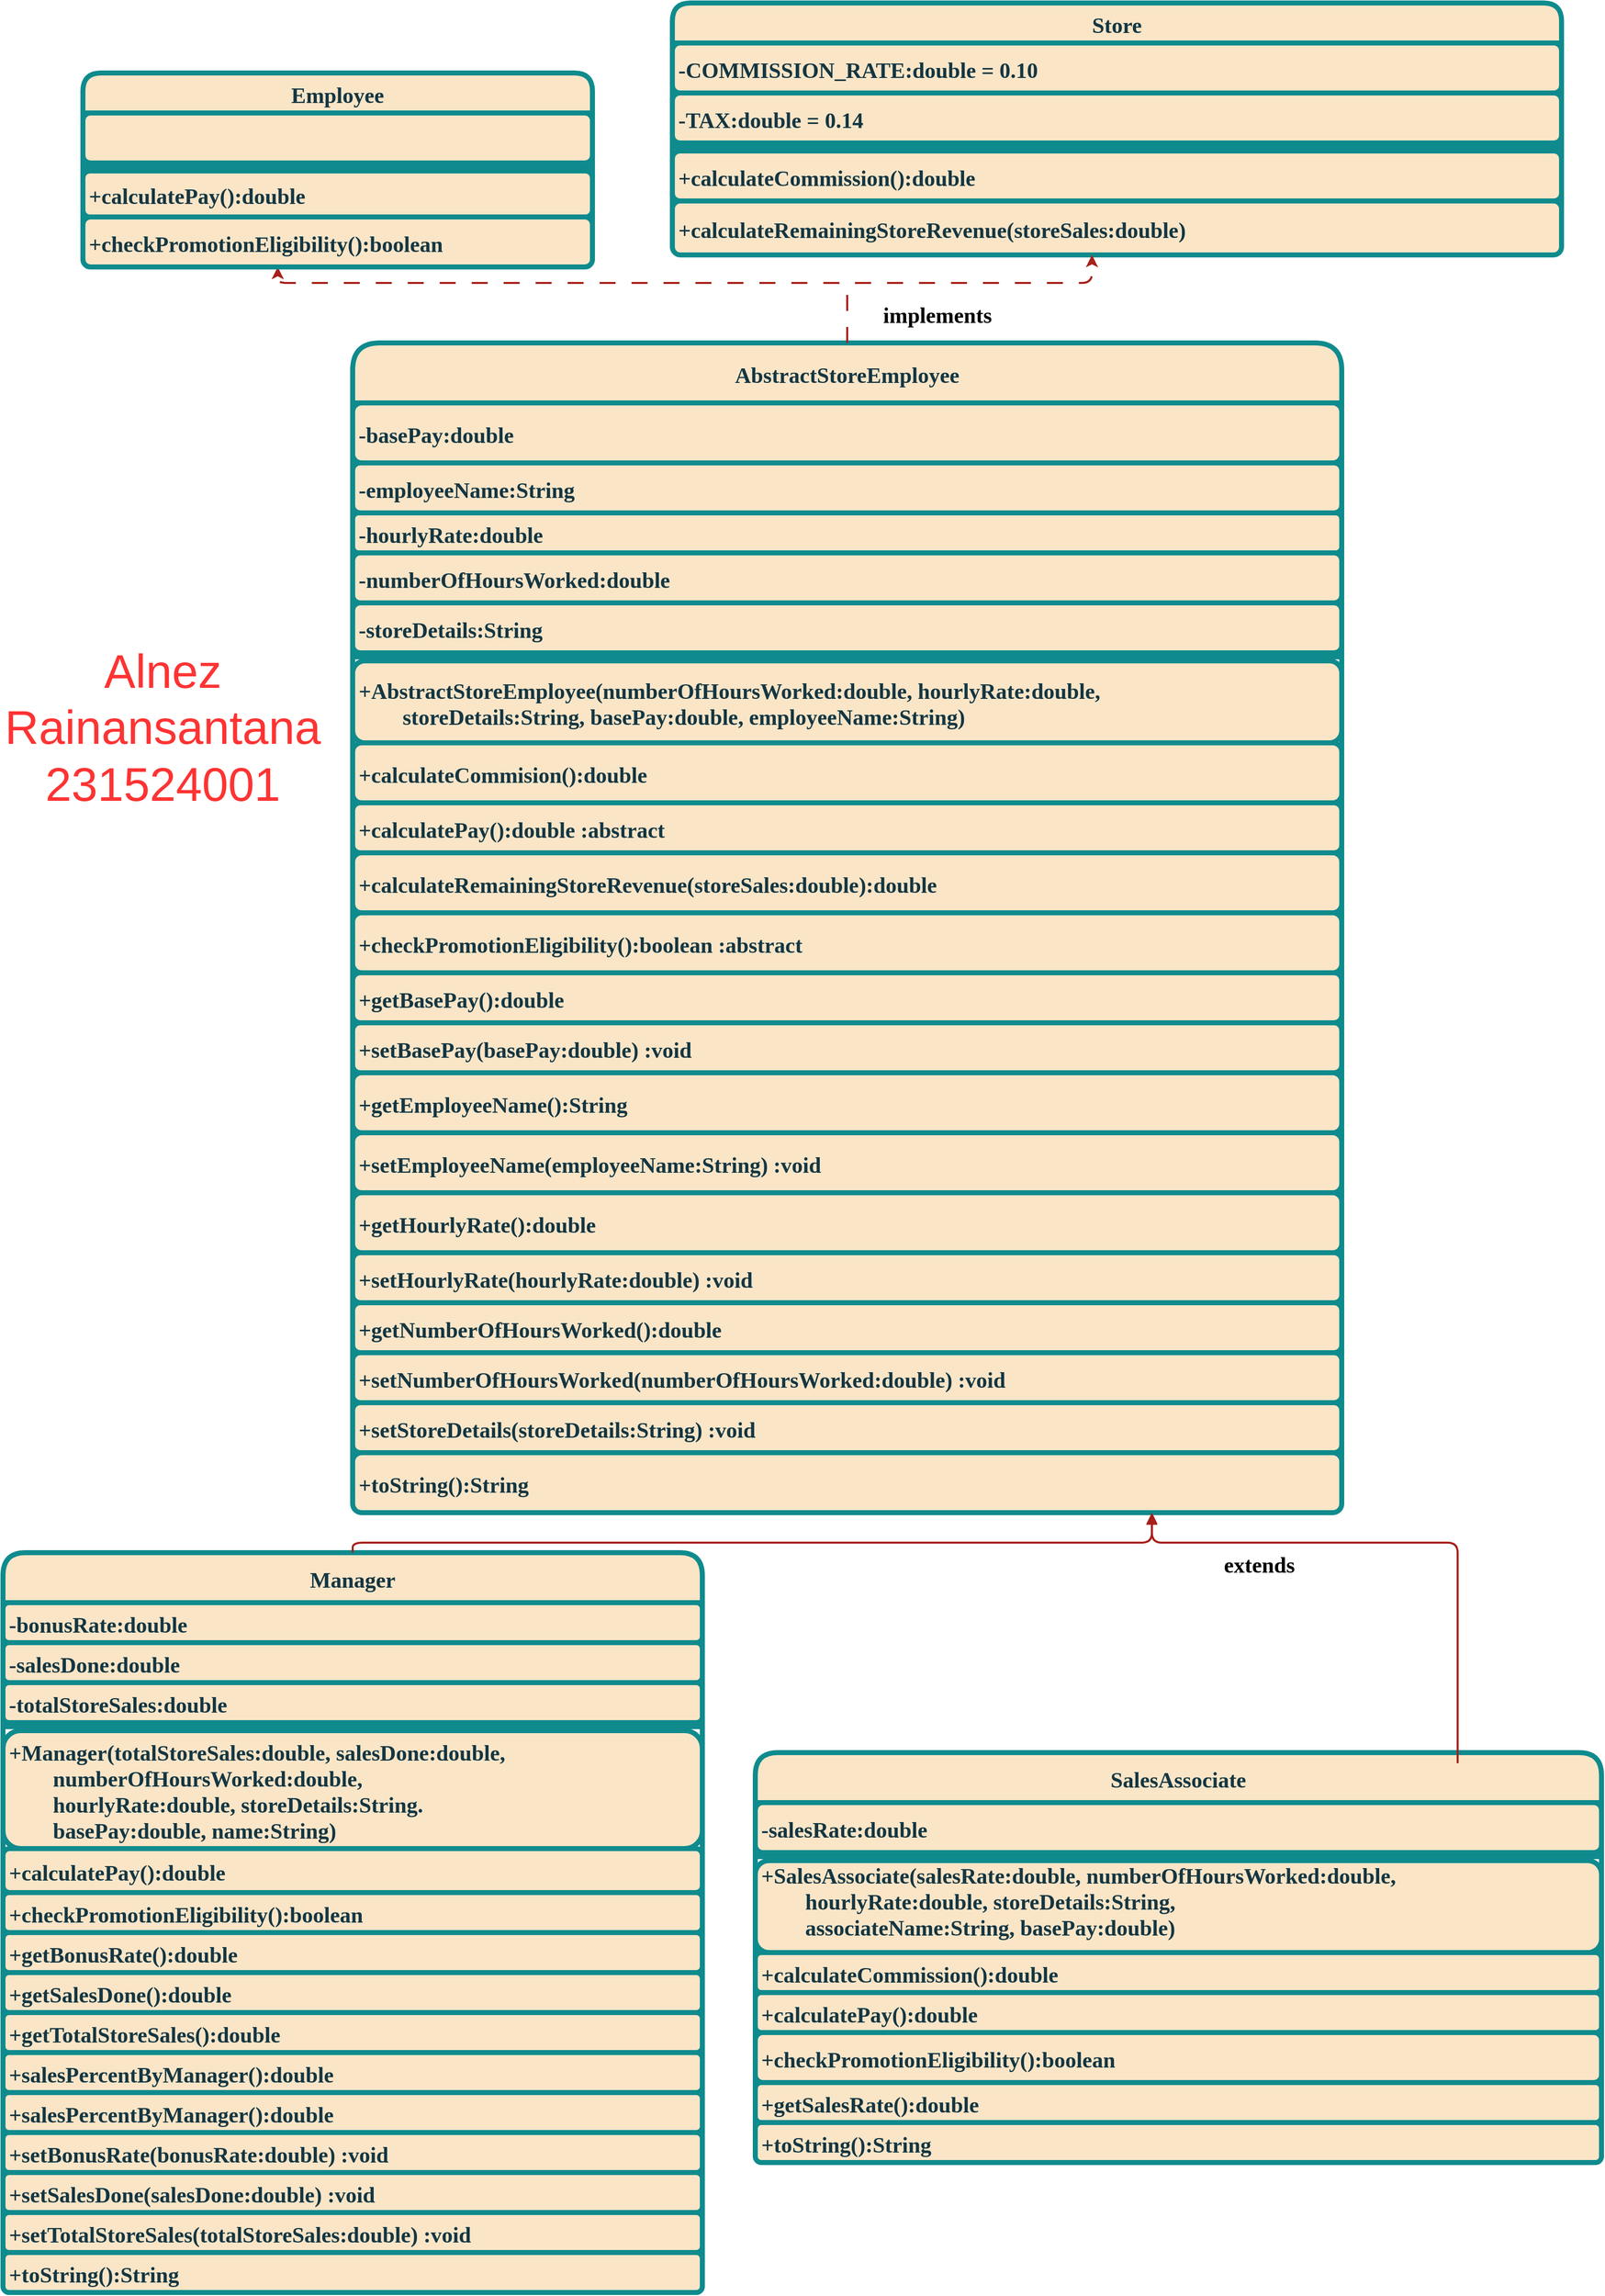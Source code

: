 <mxfile version="24.0.4" type="device">
  <diagram id="C5RBs43oDa-KdzZeNtuy" name="Page-1">
    <mxGraphModel dx="2515" dy="1398" grid="1" gridSize="10" guides="1" tooltips="1" connect="1" arrows="1" fold="1" page="1" pageScale="1" pageWidth="1654" pageHeight="2336" background="#FFFFFF" math="0" shadow="0">
      <root>
        <mxCell id="WIyWlLk6GJQsqaUBKTNV-0" />
        <mxCell id="WIyWlLk6GJQsqaUBKTNV-1" parent="WIyWlLk6GJQsqaUBKTNV-0" />
        <mxCell id="l1q5Tbw5oPjH9NdHUbrO-10" value="" style="edgeStyle=orthogonalEdgeStyle;rounded=1;orthogonalLoop=1;jettySize=auto;dashed=1;dashPattern=8 8;fontSize=22;align=left;spacingTop=0;verticalAlign=middle;horizontal=1;shadow=0;textShadow=0;swimlaneLine=1;strokeColor=#A8201A;labelBackgroundColor=none;fontColor=default;fillColor=#FAE5C7;strokeWidth=2;fontStyle=1;labelBorderColor=none;fontFamily=Lucida Console;exitX=0.5;exitY=0;exitDx=0;exitDy=0;" edge="1" parent="WIyWlLk6GJQsqaUBKTNV-1" source="zkfFHV4jXpPFQw0GAbJ--0" target="l1q5Tbw5oPjH9NdHUbrO-8">
          <mxGeometry relative="1" as="geometry">
            <Array as="points">
              <mxPoint x="885" y="300" />
              <mxPoint x="315" y="300" />
            </Array>
          </mxGeometry>
        </mxCell>
        <mxCell id="zkfFHV4jXpPFQw0GAbJ--0" value="AbstractStoreEmployee" style="swimlane;fontStyle=1;align=center;verticalAlign=middle;childLayout=stackLayout;horizontal=1;startSize=60;horizontalStack=0;resizeParent=1;resizeLast=0;collapsible=1;marginBottom=0;rounded=1;shadow=0;strokeWidth=5;fontSize=22;spacingTop=0;textShadow=0;swimlaneLine=1;labelBackgroundColor=none;labelBorderColor=none;fontFamily=Lucida Console;strokeColor=#0F8B8D;fillColor=#FAE5C7;fontColor=#143642;" parent="WIyWlLk6GJQsqaUBKTNV-1" vertex="1">
          <mxGeometry x="390" y="360" width="990" height="1170" as="geometry">
            <mxRectangle x="230" y="140" width="160" height="26" as="alternateBounds" />
          </mxGeometry>
        </mxCell>
        <mxCell id="zkfFHV4jXpPFQw0GAbJ--1" value="-basePay:double" style="text;align=left;verticalAlign=middle;spacingLeft=4;spacingRight=4;overflow=hidden;rotatable=0;points=[[0,0.5],[1,0.5]];portConstraint=eastwest;fontSize=22;spacingTop=0;horizontal=1;shadow=0;textShadow=0;swimlaneLine=1;strokeColor=#0F8B8D;labelBackgroundColor=none;fillColor=#FAE5C7;fontColor=#143642;strokeWidth=5;fontStyle=1;labelBorderColor=none;fontFamily=Lucida Console;rounded=1;" parent="zkfFHV4jXpPFQw0GAbJ--0" vertex="1">
          <mxGeometry y="60" width="990" height="60" as="geometry" />
        </mxCell>
        <mxCell id="zkfFHV4jXpPFQw0GAbJ--2" value="-employeeName:String" style="text;align=left;verticalAlign=middle;spacingLeft=4;spacingRight=4;overflow=hidden;rotatable=0;points=[[0,0.5],[1,0.5]];portConstraint=eastwest;rounded=1;shadow=0;fontSize=22;spacingTop=0;horizontal=1;textShadow=0;swimlaneLine=1;strokeColor=#0F8B8D;labelBackgroundColor=none;fillColor=#FAE5C7;fontColor=#143642;strokeWidth=5;fontStyle=1;labelBorderColor=none;fontFamily=Lucida Console;" parent="zkfFHV4jXpPFQw0GAbJ--0" vertex="1">
          <mxGeometry y="120" width="990" height="50" as="geometry" />
        </mxCell>
        <mxCell id="zkfFHV4jXpPFQw0GAbJ--3" value="-hourlyRate:double" style="text;align=left;verticalAlign=middle;spacingLeft=4;spacingRight=4;overflow=hidden;rotatable=0;points=[[0,0.5],[1,0.5]];portConstraint=eastwest;rounded=1;shadow=0;fontSize=22;spacingTop=0;horizontal=1;textShadow=0;swimlaneLine=1;strokeColor=#0F8B8D;labelBackgroundColor=none;fillColor=#FAE5C7;fontColor=#143642;strokeWidth=5;fontStyle=1;labelBorderColor=none;fontFamily=Lucida Console;" parent="zkfFHV4jXpPFQw0GAbJ--0" vertex="1">
          <mxGeometry y="170" width="990" height="40" as="geometry" />
        </mxCell>
        <mxCell id="l1q5Tbw5oPjH9NdHUbrO-23" value="-numberOfHoursWorked:double" style="text;align=left;verticalAlign=middle;spacingLeft=4;spacingRight=4;overflow=hidden;rotatable=0;points=[[0,0.5],[1,0.5]];portConstraint=eastwest;rounded=1;shadow=0;fontSize=22;spacingTop=0;horizontal=1;textShadow=0;swimlaneLine=1;strokeColor=#0F8B8D;labelBackgroundColor=none;fillColor=#FAE5C7;fontColor=#143642;strokeWidth=5;fontStyle=1;labelBorderColor=none;fontFamily=Lucida Console;" vertex="1" parent="zkfFHV4jXpPFQw0GAbJ--0">
          <mxGeometry y="210" width="990" height="50" as="geometry" />
        </mxCell>
        <mxCell id="l1q5Tbw5oPjH9NdHUbrO-24" value="-storeDetails:String" style="text;align=left;verticalAlign=middle;spacingLeft=4;spacingRight=4;overflow=hidden;rotatable=0;points=[[0,0.5],[1,0.5]];portConstraint=eastwest;rounded=1;shadow=0;fontSize=22;spacingTop=0;horizontal=1;textShadow=0;swimlaneLine=1;strokeColor=#0F8B8D;labelBackgroundColor=none;fillColor=#FAE5C7;fontColor=#143642;strokeWidth=5;fontStyle=1;labelBorderColor=none;fontFamily=Lucida Console;" vertex="1" parent="zkfFHV4jXpPFQw0GAbJ--0">
          <mxGeometry y="260" width="990" height="50" as="geometry" />
        </mxCell>
        <mxCell id="zkfFHV4jXpPFQw0GAbJ--4" value="" style="line;strokeWidth=5;align=left;verticalAlign=middle;spacingTop=0;spacingLeft=3;spacingRight=3;rotatable=0;labelPosition=right;points=[];portConstraint=eastwest;fontSize=22;horizontal=1;shadow=0;textShadow=0;swimlaneLine=1;strokeColor=#0F8B8D;labelBackgroundColor=none;fillColor=#FAE5C7;fontColor=#143642;fontStyle=1;labelBorderColor=none;fontFamily=Lucida Console;rounded=1;" parent="zkfFHV4jXpPFQw0GAbJ--0" vertex="1">
          <mxGeometry y="310" width="990" height="8" as="geometry" />
        </mxCell>
        <mxCell id="zkfFHV4jXpPFQw0GAbJ--5" value="+AbstractStoreEmployee(numberOfHoursWorked:double, hourlyRate:double,&#xa;        storeDetails:String, basePay:double, employeeName:String)" style="text;align=left;verticalAlign=middle;spacingLeft=4;spacingRight=4;overflow=hidden;rotatable=0;points=[[0,0.5],[1,0.5]];portConstraint=eastwest;fontSize=22;spacingTop=0;horizontal=1;shadow=0;textShadow=0;swimlaneLine=1;strokeColor=#0F8B8D;labelBackgroundColor=none;fillColor=#FAE5C7;fontColor=#143642;strokeWidth=5;fontStyle=1;labelBorderColor=none;fontFamily=Lucida Console;rounded=1;" parent="zkfFHV4jXpPFQw0GAbJ--0" vertex="1">
          <mxGeometry y="318" width="990" height="82" as="geometry" />
        </mxCell>
        <mxCell id="l1q5Tbw5oPjH9NdHUbrO-25" value="+calculateCommision():double" style="text;align=left;verticalAlign=middle;spacingLeft=4;spacingRight=4;overflow=hidden;rotatable=0;points=[[0,0.5],[1,0.5]];portConstraint=eastwest;fontSize=22;spacingTop=0;horizontal=1;shadow=0;textShadow=0;swimlaneLine=1;strokeColor=#0F8B8D;labelBackgroundColor=none;fillColor=#FAE5C7;fontColor=#143642;strokeWidth=5;fontStyle=1;labelBorderColor=none;fontFamily=Lucida Console;rounded=1;" vertex="1" parent="zkfFHV4jXpPFQw0GAbJ--0">
          <mxGeometry y="400" width="990" height="60" as="geometry" />
        </mxCell>
        <mxCell id="l1q5Tbw5oPjH9NdHUbrO-26" value="+calculatePay():double :abstract" style="text;align=left;verticalAlign=middle;spacingLeft=4;spacingRight=4;overflow=hidden;rotatable=0;points=[[0,0.5],[1,0.5]];portConstraint=eastwest;fontSize=22;spacingTop=0;horizontal=1;shadow=0;textShadow=0;swimlaneLine=1;strokeColor=#0F8B8D;labelBackgroundColor=none;fillColor=#FAE5C7;fontColor=#143642;strokeWidth=5;fontStyle=1;labelBorderColor=none;fontFamily=Lucida Console;rounded=1;" vertex="1" parent="zkfFHV4jXpPFQw0GAbJ--0">
          <mxGeometry y="460" width="990" height="50" as="geometry" />
        </mxCell>
        <mxCell id="l1q5Tbw5oPjH9NdHUbrO-28" value="+calculateRemainingStoreRevenue(storeSales:double):double" style="text;align=left;verticalAlign=middle;spacingLeft=4;spacingRight=4;overflow=hidden;rotatable=0;points=[[0,0.5],[1,0.5]];portConstraint=eastwest;fontSize=22;spacingTop=0;horizontal=1;shadow=0;textShadow=0;swimlaneLine=1;strokeColor=#0F8B8D;labelBackgroundColor=none;fillColor=#FAE5C7;fontColor=#143642;strokeWidth=5;fontStyle=1;labelBorderColor=none;fontFamily=Lucida Console;rounded=1;" vertex="1" parent="zkfFHV4jXpPFQw0GAbJ--0">
          <mxGeometry y="510" width="990" height="60" as="geometry" />
        </mxCell>
        <mxCell id="l1q5Tbw5oPjH9NdHUbrO-31" value="+checkPromotionEligibility():boolean :abstract" style="text;align=left;verticalAlign=middle;spacingLeft=4;spacingRight=4;overflow=hidden;rotatable=0;points=[[0,0.5],[1,0.5]];portConstraint=eastwest;fontSize=22;spacingTop=0;horizontal=1;shadow=0;textShadow=0;swimlaneLine=1;strokeColor=#0F8B8D;labelBackgroundColor=none;fillColor=#FAE5C7;fontColor=#143642;strokeWidth=5;fontStyle=1;labelBorderColor=none;fontFamily=Lucida Console;rounded=1;" vertex="1" parent="zkfFHV4jXpPFQw0GAbJ--0">
          <mxGeometry y="570" width="990" height="60" as="geometry" />
        </mxCell>
        <mxCell id="l1q5Tbw5oPjH9NdHUbrO-32" value="+getBasePay():double" style="text;align=left;verticalAlign=middle;spacingLeft=4;spacingRight=4;overflow=hidden;rotatable=0;points=[[0,0.5],[1,0.5]];portConstraint=eastwest;fontSize=22;spacingTop=0;horizontal=1;shadow=0;textShadow=0;swimlaneLine=1;strokeColor=#0F8B8D;labelBackgroundColor=none;fillColor=#FAE5C7;fontColor=#143642;strokeWidth=5;fontStyle=1;labelBorderColor=none;fontFamily=Lucida Console;rounded=1;" vertex="1" parent="zkfFHV4jXpPFQw0GAbJ--0">
          <mxGeometry y="630" width="990" height="50" as="geometry" />
        </mxCell>
        <mxCell id="l1q5Tbw5oPjH9NdHUbrO-33" value="+setBasePay(basePay:double) :void" style="text;align=left;verticalAlign=middle;spacingLeft=4;spacingRight=4;overflow=hidden;rotatable=0;points=[[0,0.5],[1,0.5]];portConstraint=eastwest;fontSize=22;spacingTop=0;horizontal=1;shadow=0;textShadow=0;swimlaneLine=1;strokeColor=#0F8B8D;labelBackgroundColor=none;fillColor=#FAE5C7;fontColor=#143642;strokeWidth=5;fontStyle=1;labelBorderColor=none;fontFamily=Lucida Console;rounded=1;" vertex="1" parent="zkfFHV4jXpPFQw0GAbJ--0">
          <mxGeometry y="680" width="990" height="50" as="geometry" />
        </mxCell>
        <mxCell id="l1q5Tbw5oPjH9NdHUbrO-35" value="+getEmployeeName():String" style="text;align=left;verticalAlign=middle;spacingLeft=4;spacingRight=4;overflow=hidden;rotatable=0;points=[[0,0.5],[1,0.5]];portConstraint=eastwest;fontSize=22;spacingTop=0;horizontal=1;shadow=0;textShadow=0;swimlaneLine=1;strokeColor=#0F8B8D;labelBackgroundColor=none;fillColor=#FAE5C7;fontColor=#143642;strokeWidth=5;fontStyle=1;labelBorderColor=none;fontFamily=Lucida Console;rounded=1;" vertex="1" parent="zkfFHV4jXpPFQw0GAbJ--0">
          <mxGeometry y="730" width="990" height="60" as="geometry" />
        </mxCell>
        <mxCell id="l1q5Tbw5oPjH9NdHUbrO-34" value="+setEmployeeName(employeeName:String) :void" style="text;align=left;verticalAlign=middle;spacingLeft=4;spacingRight=4;overflow=hidden;rotatable=0;points=[[0,0.5],[1,0.5]];portConstraint=eastwest;fontSize=22;spacingTop=0;horizontal=1;shadow=0;textShadow=0;swimlaneLine=1;strokeColor=#0F8B8D;labelBackgroundColor=none;fillColor=#FAE5C7;fontColor=#143642;strokeWidth=5;fontStyle=1;labelBorderColor=none;fontFamily=Lucida Console;rounded=1;" vertex="1" parent="zkfFHV4jXpPFQw0GAbJ--0">
          <mxGeometry y="790" width="990" height="60" as="geometry" />
        </mxCell>
        <mxCell id="l1q5Tbw5oPjH9NdHUbrO-36" value="+getHourlyRate():double" style="text;align=left;verticalAlign=middle;spacingLeft=4;spacingRight=4;overflow=hidden;rotatable=0;points=[[0,0.5],[1,0.5]];portConstraint=eastwest;fontSize=22;spacingTop=0;horizontal=1;shadow=0;textShadow=0;swimlaneLine=1;strokeColor=#0F8B8D;labelBackgroundColor=none;fillColor=#FAE5C7;fontColor=#143642;strokeWidth=5;fontStyle=1;labelBorderColor=none;fontFamily=Lucida Console;rounded=1;" vertex="1" parent="zkfFHV4jXpPFQw0GAbJ--0">
          <mxGeometry y="850" width="990" height="60" as="geometry" />
        </mxCell>
        <mxCell id="l1q5Tbw5oPjH9NdHUbrO-37" value="+setHourlyRate(hourlyRate:double) :void" style="text;align=left;verticalAlign=middle;spacingLeft=4;spacingRight=4;overflow=hidden;rotatable=0;points=[[0,0.5],[1,0.5]];portConstraint=eastwest;fontSize=22;spacingTop=0;horizontal=1;shadow=0;textShadow=0;swimlaneLine=1;strokeColor=#0F8B8D;labelBackgroundColor=none;fillColor=#FAE5C7;fontColor=#143642;strokeWidth=5;fontStyle=1;labelBorderColor=none;fontFamily=Lucida Console;rounded=1;" vertex="1" parent="zkfFHV4jXpPFQw0GAbJ--0">
          <mxGeometry y="910" width="990" height="50" as="geometry" />
        </mxCell>
        <mxCell id="l1q5Tbw5oPjH9NdHUbrO-38" value="+getNumberOfHoursWorked():double" style="text;align=left;verticalAlign=middle;spacingLeft=4;spacingRight=4;overflow=hidden;rotatable=0;points=[[0,0.5],[1,0.5]];portConstraint=eastwest;fontSize=22;spacingTop=0;horizontal=1;shadow=0;textShadow=0;swimlaneLine=1;strokeColor=#0F8B8D;labelBackgroundColor=none;fillColor=#FAE5C7;fontColor=#143642;strokeWidth=5;fontStyle=1;labelBorderColor=none;fontFamily=Lucida Console;rounded=1;" vertex="1" parent="zkfFHV4jXpPFQw0GAbJ--0">
          <mxGeometry y="960" width="990" height="50" as="geometry" />
        </mxCell>
        <mxCell id="l1q5Tbw5oPjH9NdHUbrO-39" value="+setNumberOfHoursWorked(numberOfHoursWorked:double) :void" style="text;align=left;verticalAlign=middle;spacingLeft=4;spacingRight=4;overflow=hidden;rotatable=0;points=[[0,0.5],[1,0.5]];portConstraint=eastwest;fontSize=22;spacingTop=0;horizontal=1;shadow=0;textShadow=0;swimlaneLine=1;strokeColor=#0F8B8D;labelBackgroundColor=none;fillColor=#FAE5C7;fontColor=#143642;strokeWidth=5;fontStyle=1;labelBorderColor=none;fontFamily=Lucida Console;rounded=1;" vertex="1" parent="zkfFHV4jXpPFQw0GAbJ--0">
          <mxGeometry y="1010" width="990" height="50" as="geometry" />
        </mxCell>
        <mxCell id="l1q5Tbw5oPjH9NdHUbrO-40" value="+setStoreDetails(storeDetails:String) :void" style="text;align=left;verticalAlign=middle;spacingLeft=4;spacingRight=4;overflow=hidden;rotatable=0;points=[[0,0.5],[1,0.5]];portConstraint=eastwest;fontSize=22;spacingTop=0;horizontal=1;shadow=0;textShadow=0;swimlaneLine=1;strokeColor=#0F8B8D;labelBackgroundColor=none;fillColor=#FAE5C7;fontColor=#143642;strokeWidth=5;fontStyle=1;labelBorderColor=none;fontFamily=Lucida Console;rounded=1;" vertex="1" parent="zkfFHV4jXpPFQw0GAbJ--0">
          <mxGeometry y="1060" width="990" height="50" as="geometry" />
        </mxCell>
        <mxCell id="l1q5Tbw5oPjH9NdHUbrO-41" value="+toString():String" style="text;align=left;verticalAlign=middle;spacingLeft=4;spacingRight=4;overflow=hidden;rotatable=0;points=[[0,0.5],[1,0.5]];portConstraint=eastwest;fontSize=22;spacingTop=0;horizontal=1;shadow=0;textShadow=0;swimlaneLine=1;strokeColor=#0F8B8D;labelBackgroundColor=none;fillColor=#FAE5C7;fontColor=#143642;strokeWidth=5;fontStyle=1;labelBorderColor=none;fontFamily=Lucida Console;rounded=1;" vertex="1" parent="zkfFHV4jXpPFQw0GAbJ--0">
          <mxGeometry y="1110" width="990" height="60" as="geometry" />
        </mxCell>
        <mxCell id="zkfFHV4jXpPFQw0GAbJ--6" value="Manager" style="swimlane;fontStyle=1;align=center;verticalAlign=middle;childLayout=stackLayout;horizontal=1;startSize=50;horizontalStack=0;resizeParent=1;resizeLast=0;collapsible=1;marginBottom=0;rounded=1;shadow=0;strokeWidth=5;fontSize=22;spacingTop=0;textShadow=0;swimlaneLine=1;labelBackgroundColor=none;labelBorderColor=none;fontFamily=Lucida Console;strokeColor=#0F8B8D;fillColor=#FAE5C7;fontColor=#143642;" parent="WIyWlLk6GJQsqaUBKTNV-1" vertex="1">
          <mxGeometry x="40" y="1570" width="700" height="740" as="geometry">
            <mxRectangle x="130" y="380" width="160" height="26" as="alternateBounds" />
          </mxGeometry>
        </mxCell>
        <mxCell id="zkfFHV4jXpPFQw0GAbJ--7" value="-bonusRate:double" style="text;align=left;verticalAlign=middle;spacingLeft=4;spacingRight=4;overflow=hidden;rotatable=0;points=[[0,0.5],[1,0.5]];portConstraint=eastwest;fontSize=22;spacingTop=0;horizontal=1;shadow=0;textShadow=0;swimlaneLine=1;strokeColor=#0F8B8D;labelBackgroundColor=none;fillColor=#FAE5C7;fontColor=#143642;strokeWidth=5;fontStyle=1;labelBorderColor=none;fontFamily=Lucida Console;rounded=1;" parent="zkfFHV4jXpPFQw0GAbJ--6" vertex="1">
          <mxGeometry y="50" width="700" height="40" as="geometry" />
        </mxCell>
        <mxCell id="zkfFHV4jXpPFQw0GAbJ--8" value="-salesDone:double" style="text;align=left;verticalAlign=middle;spacingLeft=4;spacingRight=4;overflow=hidden;rotatable=0;points=[[0,0.5],[1,0.5]];portConstraint=eastwest;rounded=1;shadow=0;fontSize=22;spacingTop=0;horizontal=1;textShadow=0;swimlaneLine=1;strokeColor=#0F8B8D;labelBackgroundColor=none;fillColor=#FAE5C7;fontColor=#143642;strokeWidth=5;fontStyle=1;labelBorderColor=none;fontFamily=Lucida Console;" parent="zkfFHV4jXpPFQw0GAbJ--6" vertex="1">
          <mxGeometry y="90" width="700" height="40" as="geometry" />
        </mxCell>
        <mxCell id="l1q5Tbw5oPjH9NdHUbrO-45" value="-totalStoreSales:double" style="text;align=left;verticalAlign=middle;spacingLeft=4;spacingRight=4;overflow=hidden;rotatable=0;points=[[0,0.5],[1,0.5]];portConstraint=eastwest;rounded=1;shadow=0;fontSize=22;spacingTop=0;horizontal=1;textShadow=0;swimlaneLine=1;strokeColor=#0F8B8D;labelBackgroundColor=none;fillColor=#FAE5C7;fontColor=#143642;strokeWidth=5;fontStyle=1;labelBorderColor=none;fontFamily=Lucida Console;" vertex="1" parent="zkfFHV4jXpPFQw0GAbJ--6">
          <mxGeometry y="130" width="700" height="40" as="geometry" />
        </mxCell>
        <mxCell id="zkfFHV4jXpPFQw0GAbJ--9" value="" style="line;strokeWidth=5;align=left;verticalAlign=middle;spacingTop=0;spacingLeft=3;spacingRight=3;rotatable=0;labelPosition=right;points=[];portConstraint=eastwest;fontSize=22;horizontal=1;shadow=0;textShadow=0;swimlaneLine=1;strokeColor=#0F8B8D;labelBackgroundColor=none;fillColor=#FAE5C7;fontColor=#143642;fontStyle=1;labelBorderColor=none;fontFamily=Lucida Console;rounded=1;" parent="zkfFHV4jXpPFQw0GAbJ--6" vertex="1">
          <mxGeometry y="170" width="700" height="8" as="geometry" />
        </mxCell>
        <mxCell id="zkfFHV4jXpPFQw0GAbJ--10" value="+Manager(totalStoreSales:double, salesDone:double,&#xa;        numberOfHoursWorked:double, &#xa;        hourlyRate:double, storeDetails:String. &#xa;        basePay:double, name:String)" style="text;align=left;verticalAlign=middle;spacingLeft=4;spacingRight=4;overflow=hidden;rotatable=0;points=[[0,0.5],[1,0.5]];portConstraint=eastwest;fontStyle=1;fontSize=22;spacingTop=0;horizontal=1;shadow=0;textShadow=0;swimlaneLine=1;strokeColor=#0F8B8D;labelBackgroundColor=none;fillColor=#FAE5C7;fontColor=#143642;strokeWidth=5;labelBorderColor=none;fontFamily=Lucida Console;rounded=1;" parent="zkfFHV4jXpPFQw0GAbJ--6" vertex="1">
          <mxGeometry y="178" width="700" height="118" as="geometry" />
        </mxCell>
        <mxCell id="zkfFHV4jXpPFQw0GAbJ--11" value="+calculatePay():double" style="text;align=left;verticalAlign=middle;spacingLeft=4;spacingRight=4;overflow=hidden;rotatable=0;points=[[0,0.5],[1,0.5]];portConstraint=eastwest;fontSize=22;spacingTop=0;horizontal=1;shadow=0;textShadow=0;swimlaneLine=1;strokeColor=#0F8B8D;labelBackgroundColor=none;fillColor=#FAE5C7;fontColor=#143642;strokeWidth=5;fontStyle=1;labelBorderColor=none;fontFamily=Lucida Console;rounded=1;" parent="zkfFHV4jXpPFQw0GAbJ--6" vertex="1">
          <mxGeometry y="296" width="700" height="44" as="geometry" />
        </mxCell>
        <mxCell id="l1q5Tbw5oPjH9NdHUbrO-47" value="+checkPromotionEligibility():boolean" style="text;align=left;verticalAlign=middle;spacingLeft=4;spacingRight=4;overflow=hidden;rotatable=0;points=[[0,0.5],[1,0.5]];portConstraint=eastwest;fontSize=22;spacingTop=0;horizontal=1;shadow=0;textShadow=0;swimlaneLine=1;strokeColor=#0F8B8D;labelBackgroundColor=none;fillColor=#FAE5C7;fontColor=#143642;strokeWidth=5;fontStyle=1;labelBorderColor=none;fontFamily=Lucida Console;rounded=1;" vertex="1" parent="zkfFHV4jXpPFQw0GAbJ--6">
          <mxGeometry y="340" width="700" height="40" as="geometry" />
        </mxCell>
        <mxCell id="l1q5Tbw5oPjH9NdHUbrO-48" value="+getBonusRate():double" style="text;align=left;verticalAlign=middle;spacingLeft=4;spacingRight=4;overflow=hidden;rotatable=0;points=[[0,0.5],[1,0.5]];portConstraint=eastwest;fontSize=22;spacingTop=0;horizontal=1;shadow=0;textShadow=0;swimlaneLine=1;strokeColor=#0F8B8D;labelBackgroundColor=none;fillColor=#FAE5C7;fontColor=#143642;strokeWidth=5;fontStyle=1;labelBorderColor=none;fontFamily=Lucida Console;rounded=1;" vertex="1" parent="zkfFHV4jXpPFQw0GAbJ--6">
          <mxGeometry y="380" width="700" height="40" as="geometry" />
        </mxCell>
        <mxCell id="l1q5Tbw5oPjH9NdHUbrO-49" value="+getSalesDone():double" style="text;align=left;verticalAlign=middle;spacingLeft=4;spacingRight=4;overflow=hidden;rotatable=0;points=[[0,0.5],[1,0.5]];portConstraint=eastwest;fontSize=22;spacingTop=0;horizontal=1;shadow=0;textShadow=0;swimlaneLine=1;strokeColor=#0F8B8D;labelBackgroundColor=none;fillColor=#FAE5C7;fontColor=#143642;strokeWidth=5;fontStyle=1;labelBorderColor=none;fontFamily=Lucida Console;rounded=1;" vertex="1" parent="zkfFHV4jXpPFQw0GAbJ--6">
          <mxGeometry y="420" width="700" height="40" as="geometry" />
        </mxCell>
        <mxCell id="l1q5Tbw5oPjH9NdHUbrO-50" value="+getTotalStoreSales():double" style="text;align=left;verticalAlign=middle;spacingLeft=4;spacingRight=4;overflow=hidden;rotatable=0;points=[[0,0.5],[1,0.5]];portConstraint=eastwest;fontSize=22;spacingTop=0;horizontal=1;shadow=0;textShadow=0;swimlaneLine=1;strokeColor=#0F8B8D;labelBackgroundColor=none;fillColor=#FAE5C7;fontColor=#143642;strokeWidth=5;fontStyle=1;labelBorderColor=none;fontFamily=Lucida Console;rounded=1;" vertex="1" parent="zkfFHV4jXpPFQw0GAbJ--6">
          <mxGeometry y="460" width="700" height="40" as="geometry" />
        </mxCell>
        <mxCell id="l1q5Tbw5oPjH9NdHUbrO-51" value="+salesPercentByManager():double" style="text;align=left;verticalAlign=middle;spacingLeft=4;spacingRight=4;overflow=hidden;rotatable=0;points=[[0,0.5],[1,0.5]];portConstraint=eastwest;fontSize=22;spacingTop=0;horizontal=1;shadow=0;textShadow=0;swimlaneLine=1;strokeColor=#0F8B8D;labelBackgroundColor=none;fillColor=#FAE5C7;fontColor=#143642;strokeWidth=5;fontStyle=1;labelBorderColor=none;fontFamily=Lucida Console;rounded=1;" vertex="1" parent="zkfFHV4jXpPFQw0GAbJ--6">
          <mxGeometry y="500" width="700" height="40" as="geometry" />
        </mxCell>
        <mxCell id="l1q5Tbw5oPjH9NdHUbrO-54" value="+salesPercentByManager():double" style="text;align=left;verticalAlign=middle;spacingLeft=4;spacingRight=4;overflow=hidden;rotatable=0;points=[[0,0.5],[1,0.5]];portConstraint=eastwest;fontSize=22;spacingTop=0;horizontal=1;shadow=0;textShadow=0;swimlaneLine=1;strokeColor=#0F8B8D;labelBackgroundColor=none;fillColor=#FAE5C7;fontColor=#143642;strokeWidth=5;fontStyle=1;labelBorderColor=none;fontFamily=Lucida Console;rounded=1;" vertex="1" parent="zkfFHV4jXpPFQw0GAbJ--6">
          <mxGeometry y="540" width="700" height="40" as="geometry" />
        </mxCell>
        <mxCell id="l1q5Tbw5oPjH9NdHUbrO-52" value="+setBonusRate(bonusRate:double) :void" style="text;align=left;verticalAlign=middle;spacingLeft=4;spacingRight=4;overflow=hidden;rotatable=0;points=[[0,0.5],[1,0.5]];portConstraint=eastwest;fontSize=22;spacingTop=0;horizontal=1;shadow=0;textShadow=0;swimlaneLine=1;strokeColor=#0F8B8D;labelBackgroundColor=none;fillColor=#FAE5C7;fontColor=#143642;strokeWidth=5;fontStyle=1;labelBorderColor=none;fontFamily=Lucida Console;rounded=1;" vertex="1" parent="zkfFHV4jXpPFQw0GAbJ--6">
          <mxGeometry y="580" width="700" height="40" as="geometry" />
        </mxCell>
        <mxCell id="l1q5Tbw5oPjH9NdHUbrO-53" value="+setSalesDone(salesDone:double) :void" style="text;align=left;verticalAlign=middle;spacingLeft=4;spacingRight=4;overflow=hidden;rotatable=0;points=[[0,0.5],[1,0.5]];portConstraint=eastwest;fontSize=22;spacingTop=0;horizontal=1;shadow=0;textShadow=0;swimlaneLine=1;strokeColor=#0F8B8D;labelBackgroundColor=none;fillColor=#FAE5C7;fontColor=#143642;strokeWidth=5;fontStyle=1;labelBorderColor=none;fontFamily=Lucida Console;rounded=1;" vertex="1" parent="zkfFHV4jXpPFQw0GAbJ--6">
          <mxGeometry y="620" width="700" height="40" as="geometry" />
        </mxCell>
        <mxCell id="l1q5Tbw5oPjH9NdHUbrO-55" value="+setTotalStoreSales(totalStoreSales:double) :void" style="text;align=left;verticalAlign=middle;spacingLeft=4;spacingRight=4;overflow=hidden;rotatable=0;points=[[0,0.5],[1,0.5]];portConstraint=eastwest;fontSize=22;spacingTop=0;horizontal=1;shadow=0;textShadow=0;swimlaneLine=1;strokeColor=#0F8B8D;labelBackgroundColor=none;fillColor=#FAE5C7;fontColor=#143642;strokeWidth=5;fontStyle=1;labelBorderColor=none;fontFamily=Lucida Console;rounded=1;" vertex="1" parent="zkfFHV4jXpPFQw0GAbJ--6">
          <mxGeometry y="660" width="700" height="40" as="geometry" />
        </mxCell>
        <mxCell id="l1q5Tbw5oPjH9NdHUbrO-56" value="+toString():String" style="text;align=left;verticalAlign=middle;spacingLeft=4;spacingRight=4;overflow=hidden;rotatable=0;points=[[0,0.5],[1,0.5]];portConstraint=eastwest;fontSize=22;spacingTop=0;horizontal=1;shadow=0;textShadow=0;swimlaneLine=1;strokeColor=#0F8B8D;labelBackgroundColor=none;fillColor=#FAE5C7;fontColor=#143642;strokeWidth=5;fontStyle=1;labelBorderColor=none;fontFamily=Lucida Console;rounded=1;" vertex="1" parent="zkfFHV4jXpPFQw0GAbJ--6">
          <mxGeometry y="700" width="700" height="40" as="geometry" />
        </mxCell>
        <mxCell id="zkfFHV4jXpPFQw0GAbJ--12" value="" style="endArrow=block;endSize=6;endFill=0;shadow=0;strokeWidth=2;rounded=1;edgeStyle=elbowEdgeStyle;elbow=vertical;fontSize=22;align=left;spacingTop=0;verticalAlign=middle;horizontal=1;textShadow=0;swimlaneLine=1;strokeColor=#A8201A;labelBackgroundColor=none;fontColor=default;fillColor=#FAE5C7;fontStyle=1;labelBorderColor=none;fontFamily=Lucida Console;entryX=0.808;entryY=1.014;entryDx=0;entryDy=0;entryPerimeter=0;" parent="WIyWlLk6GJQsqaUBKTNV-1" source="zkfFHV4jXpPFQw0GAbJ--6" target="l1q5Tbw5oPjH9NdHUbrO-41" edge="1">
          <mxGeometry width="160" relative="1" as="geometry">
            <mxPoint x="410" y="1223" as="sourcePoint" />
            <mxPoint x="160" y="1370" as="targetPoint" />
            <Array as="points">
              <mxPoint x="790" y="1560" />
            </Array>
          </mxGeometry>
        </mxCell>
        <mxCell id="zkfFHV4jXpPFQw0GAbJ--13" value="SalesAssociate" style="swimlane;fontStyle=1;align=center;verticalAlign=middle;childLayout=stackLayout;horizontal=1;startSize=50;horizontalStack=0;resizeParent=1;resizeLast=0;collapsible=1;marginBottom=0;rounded=1;shadow=0;strokeWidth=5;fontSize=22;spacingTop=0;textShadow=0;swimlaneLine=1;labelBackgroundColor=none;labelBorderColor=none;fontFamily=Lucida Console;strokeColor=#0F8B8D;fillColor=#FAE5C7;fontColor=#143642;" parent="WIyWlLk6GJQsqaUBKTNV-1" vertex="1">
          <mxGeometry x="793" y="1770" width="847" height="410" as="geometry">
            <mxRectangle x="340" y="380" width="170" height="26" as="alternateBounds" />
          </mxGeometry>
        </mxCell>
        <mxCell id="zkfFHV4jXpPFQw0GAbJ--14" value="-salesRate:double" style="text;align=left;verticalAlign=middle;spacingLeft=4;spacingRight=4;overflow=hidden;rotatable=0;points=[[0,0.5],[1,0.5]];portConstraint=eastwest;fontSize=22;spacingTop=0;horizontal=1;shadow=0;textShadow=0;swimlaneLine=1;strokeColor=#0F8B8D;labelBackgroundColor=none;fillColor=#FAE5C7;fontColor=#143642;strokeWidth=5;fontStyle=1;labelBorderColor=none;fontFamily=Lucida Console;rounded=1;" parent="zkfFHV4jXpPFQw0GAbJ--13" vertex="1">
          <mxGeometry y="50" width="847" height="50" as="geometry" />
        </mxCell>
        <mxCell id="zkfFHV4jXpPFQw0GAbJ--15" value="" style="line;strokeWidth=5;align=left;verticalAlign=middle;spacingTop=0;spacingLeft=3;spacingRight=3;rotatable=0;labelPosition=right;points=[];portConstraint=eastwest;fontSize=22;horizontal=1;shadow=0;textShadow=0;swimlaneLine=1;strokeColor=#0F8B8D;labelBackgroundColor=none;fillColor=#FAE5C7;fontColor=#143642;fontStyle=1;labelBorderColor=none;fontFamily=Lucida Console;rounded=1;" parent="zkfFHV4jXpPFQw0GAbJ--13" vertex="1">
          <mxGeometry y="100" width="847" height="8" as="geometry" />
        </mxCell>
        <mxCell id="l1q5Tbw5oPjH9NdHUbrO-57" value="+SalesAssociate(salesRate:double, numberOfHoursWorked:double,&#xa;        hourlyRate:double, storeDetails:String, &#xa;        associateName:String, basePay:double)&#xa;" style="text;align=left;verticalAlign=middle;spacingLeft=4;spacingRight=4;overflow=hidden;rotatable=0;points=[[0,0.5],[1,0.5]];portConstraint=eastwest;fontSize=22;spacingTop=0;horizontal=1;shadow=0;textShadow=0;swimlaneLine=1;strokeColor=#0F8B8D;labelBackgroundColor=none;fillColor=#FAE5C7;fontColor=#143642;strokeWidth=5;fontStyle=1;labelBorderColor=none;fontFamily=Lucida Console;rounded=1;" vertex="1" parent="zkfFHV4jXpPFQw0GAbJ--13">
          <mxGeometry y="108" width="847" height="92" as="geometry" />
        </mxCell>
        <mxCell id="l1q5Tbw5oPjH9NdHUbrO-58" value="+calculateCommission():double" style="text;align=left;verticalAlign=middle;spacingLeft=4;spacingRight=4;overflow=hidden;rotatable=0;points=[[0,0.5],[1,0.5]];portConstraint=eastwest;fontSize=22;spacingTop=0;horizontal=1;shadow=0;textShadow=0;swimlaneLine=1;strokeColor=#0F8B8D;labelBackgroundColor=none;fillColor=#FAE5C7;fontColor=#143642;strokeWidth=5;fontStyle=1;labelBorderColor=none;fontFamily=Lucida Console;rounded=1;" vertex="1" parent="zkfFHV4jXpPFQw0GAbJ--13">
          <mxGeometry y="200" width="847" height="40" as="geometry" />
        </mxCell>
        <mxCell id="l1q5Tbw5oPjH9NdHUbrO-59" value="+calculatePay():double" style="text;align=left;verticalAlign=middle;spacingLeft=4;spacingRight=4;overflow=hidden;rotatable=0;points=[[0,0.5],[1,0.5]];portConstraint=eastwest;fontSize=22;spacingTop=0;horizontal=1;shadow=0;textShadow=0;swimlaneLine=1;strokeColor=#0F8B8D;labelBackgroundColor=none;fillColor=#FAE5C7;fontColor=#143642;strokeWidth=5;fontStyle=1;labelBorderColor=none;fontFamily=Lucida Console;rounded=1;" vertex="1" parent="zkfFHV4jXpPFQw0GAbJ--13">
          <mxGeometry y="240" width="847" height="40" as="geometry" />
        </mxCell>
        <mxCell id="l1q5Tbw5oPjH9NdHUbrO-60" value="+checkPromotionEligibility():boolean" style="text;align=left;verticalAlign=middle;spacingLeft=4;spacingRight=4;overflow=hidden;rotatable=0;points=[[0,0.5],[1,0.5]];portConstraint=eastwest;fontSize=22;spacingTop=0;horizontal=1;shadow=0;textShadow=0;swimlaneLine=1;strokeColor=#0F8B8D;labelBackgroundColor=none;fillColor=#FAE5C7;fontColor=#143642;strokeWidth=5;fontStyle=1;labelBorderColor=none;fontFamily=Lucida Console;rounded=1;" vertex="1" parent="zkfFHV4jXpPFQw0GAbJ--13">
          <mxGeometry y="280" width="847" height="50" as="geometry" />
        </mxCell>
        <mxCell id="l1q5Tbw5oPjH9NdHUbrO-61" value="+getSalesRate():double" style="text;align=left;verticalAlign=middle;spacingLeft=4;spacingRight=4;overflow=hidden;rotatable=0;points=[[0,0.5],[1,0.5]];portConstraint=eastwest;fontSize=22;spacingTop=0;horizontal=1;shadow=0;textShadow=0;swimlaneLine=1;strokeColor=#0F8B8D;labelBackgroundColor=none;fillColor=#FAE5C7;fontColor=#143642;strokeWidth=5;fontStyle=1;labelBorderColor=none;fontFamily=Lucida Console;rounded=1;" vertex="1" parent="zkfFHV4jXpPFQw0GAbJ--13">
          <mxGeometry y="330" width="847" height="40" as="geometry" />
        </mxCell>
        <mxCell id="l1q5Tbw5oPjH9NdHUbrO-62" value="+toString():String" style="text;align=left;verticalAlign=middle;spacingLeft=4;spacingRight=4;overflow=hidden;rotatable=0;points=[[0,0.5],[1,0.5]];portConstraint=eastwest;fontSize=22;spacingTop=0;horizontal=1;shadow=0;textShadow=0;swimlaneLine=1;strokeColor=#0F8B8D;labelBackgroundColor=none;fillColor=#FAE5C7;fontColor=#143642;strokeWidth=5;fontStyle=1;labelBorderColor=none;fontFamily=Lucida Console;rounded=1;" vertex="1" parent="zkfFHV4jXpPFQw0GAbJ--13">
          <mxGeometry y="370" width="847" height="40" as="geometry" />
        </mxCell>
        <mxCell id="l1q5Tbw5oPjH9NdHUbrO-0" value="Employee" style="swimlane;fontStyle=1;align=center;verticalAlign=middle;childLayout=stackLayout;horizontal=1;startSize=40;horizontalStack=0;resizeParent=1;resizeLast=0;collapsible=1;marginBottom=0;rounded=1;shadow=0;strokeWidth=5;fontSize=22;spacingTop=0;textShadow=0;swimlaneLine=1;labelBackgroundColor=none;labelBorderColor=none;fontFamily=Lucida Console;strokeColor=#0F8B8D;fillColor=#FAE5C7;fontColor=#143642;" vertex="1" parent="WIyWlLk6GJQsqaUBKTNV-1">
          <mxGeometry x="120" y="90" width="510" height="194" as="geometry">
            <mxRectangle x="550" y="140" width="160" height="26" as="alternateBounds" />
          </mxGeometry>
        </mxCell>
        <mxCell id="l1q5Tbw5oPjH9NdHUbrO-5" value=" " style="text;align=left;verticalAlign=middle;spacingLeft=4;spacingRight=4;overflow=hidden;rotatable=0;points=[[0,0.5],[1,0.5]];portConstraint=eastwest;rounded=1;shadow=0;fontSize=22;spacingTop=0;horizontal=1;textShadow=0;swimlaneLine=1;strokeColor=#0F8B8D;labelBackgroundColor=none;fillColor=#FAE5C7;fontColor=#143642;strokeWidth=5;fontStyle=1;labelBorderColor=none;fontFamily=Lucida Console;" vertex="1" parent="l1q5Tbw5oPjH9NdHUbrO-0">
          <mxGeometry y="40" width="510" height="50" as="geometry" />
        </mxCell>
        <mxCell id="l1q5Tbw5oPjH9NdHUbrO-6" value="" style="line;strokeWidth=5;align=left;verticalAlign=middle;spacingTop=0;spacingLeft=3;spacingRight=3;rotatable=0;labelPosition=right;points=[];portConstraint=eastwest;fontSize=22;horizontal=1;shadow=0;textShadow=0;swimlaneLine=1;strokeColor=#0F8B8D;labelBackgroundColor=none;fillColor=#FAE5C7;fontColor=#143642;fontStyle=1;labelBorderColor=none;fontFamily=Lucida Console;rounded=1;" vertex="1" parent="l1q5Tbw5oPjH9NdHUbrO-0">
          <mxGeometry y="90" width="510" height="8" as="geometry" />
        </mxCell>
        <mxCell id="l1q5Tbw5oPjH9NdHUbrO-7" value="+calculatePay():double" style="text;align=left;verticalAlign=middle;spacingLeft=4;spacingRight=4;overflow=hidden;rotatable=0;points=[[0,0.5],[1,0.5]];portConstraint=eastwest;fontSize=22;spacingTop=0;horizontal=1;shadow=0;textShadow=0;swimlaneLine=1;strokeColor=#0F8B8D;labelBackgroundColor=none;fillColor=#FAE5C7;fontColor=#143642;strokeWidth=5;fontStyle=1;labelBorderColor=none;fontFamily=Lucida Console;rounded=1;" vertex="1" parent="l1q5Tbw5oPjH9NdHUbrO-0">
          <mxGeometry y="98" width="510" height="46" as="geometry" />
        </mxCell>
        <mxCell id="l1q5Tbw5oPjH9NdHUbrO-8" value="+checkPromotionEligibility():boolean" style="text;align=left;verticalAlign=middle;spacingLeft=4;spacingRight=4;overflow=hidden;rotatable=0;points=[[0,0.5],[1,0.5]];portConstraint=eastwest;fontSize=22;spacingTop=0;horizontal=1;shadow=0;textShadow=0;swimlaneLine=1;strokeColor=#0F8B8D;labelBackgroundColor=none;fillColor=#FAE5C7;fontColor=#143642;strokeWidth=5;fontStyle=1;labelBorderColor=none;fontFamily=Lucida Console;rounded=1;" vertex="1" parent="l1q5Tbw5oPjH9NdHUbrO-0">
          <mxGeometry y="144" width="510" height="50" as="geometry" />
        </mxCell>
        <mxCell id="l1q5Tbw5oPjH9NdHUbrO-11" value="Store" style="swimlane;fontStyle=1;align=center;verticalAlign=middle;childLayout=stackLayout;horizontal=1;startSize=40;horizontalStack=0;resizeParent=1;resizeLast=0;collapsible=1;marginBottom=0;rounded=1;shadow=0;strokeWidth=5;fontSize=22;spacingTop=0;textShadow=0;swimlaneLine=1;labelBackgroundColor=none;labelBorderColor=none;fontFamily=Lucida Console;strokeColor=#0F8B8D;fillColor=#FAE5C7;fontColor=#143642;" vertex="1" parent="WIyWlLk6GJQsqaUBKTNV-1">
          <mxGeometry x="710" y="20" width="890" height="252" as="geometry">
            <mxRectangle x="350" y="100" width="160" height="26" as="alternateBounds" />
          </mxGeometry>
        </mxCell>
        <mxCell id="l1q5Tbw5oPjH9NdHUbrO-12" value="-COMMISSION_RATE:double = 0.10" style="text;align=left;verticalAlign=middle;spacingLeft=4;spacingRight=4;overflow=hidden;rotatable=0;points=[[0,0.5],[1,0.5]];portConstraint=eastwest;fontSize=22;spacingTop=0;horizontal=1;shadow=0;textShadow=0;swimlaneLine=1;strokeColor=#0F8B8D;labelBackgroundColor=none;fillColor=#FAE5C7;fontColor=#143642;strokeWidth=5;fontStyle=1;labelBorderColor=none;fontFamily=Lucida Console;rounded=1;" vertex="1" parent="l1q5Tbw5oPjH9NdHUbrO-11">
          <mxGeometry y="40" width="890" height="50" as="geometry" />
        </mxCell>
        <mxCell id="l1q5Tbw5oPjH9NdHUbrO-13" value="-TAX:double = 0.14" style="text;align=left;verticalAlign=middle;spacingLeft=4;spacingRight=4;overflow=hidden;rotatable=0;points=[[0,0.5],[1,0.5]];portConstraint=eastwest;rounded=1;shadow=0;fontSize=22;spacingTop=0;horizontal=1;textShadow=0;swimlaneLine=1;strokeColor=#0F8B8D;labelBackgroundColor=none;fillColor=#FAE5C7;fontColor=#143642;strokeWidth=5;fontStyle=1;labelBorderColor=none;fontFamily=Lucida Console;" vertex="1" parent="l1q5Tbw5oPjH9NdHUbrO-11">
          <mxGeometry y="90" width="890" height="50" as="geometry" />
        </mxCell>
        <mxCell id="l1q5Tbw5oPjH9NdHUbrO-17" value="" style="line;strokeWidth=5;align=left;verticalAlign=middle;spacingTop=0;spacingLeft=3;spacingRight=3;rotatable=0;labelPosition=right;points=[];portConstraint=eastwest;fontSize=22;horizontal=1;shadow=0;textShadow=0;swimlaneLine=1;strokeColor=#0F8B8D;labelBackgroundColor=none;fillColor=#FAE5C7;fontColor=#143642;fontStyle=1;labelBorderColor=none;fontFamily=Lucida Console;rounded=1;" vertex="1" parent="l1q5Tbw5oPjH9NdHUbrO-11">
          <mxGeometry y="140" width="890" height="8" as="geometry" />
        </mxCell>
        <mxCell id="l1q5Tbw5oPjH9NdHUbrO-18" value="+calculateCommission():double" style="text;align=left;verticalAlign=middle;spacingLeft=4;spacingRight=4;overflow=hidden;rotatable=0;points=[[0,0.5],[1,0.5]];portConstraint=eastwest;fontSize=22;spacingTop=0;horizontal=1;shadow=0;textShadow=0;swimlaneLine=1;strokeColor=#0F8B8D;labelBackgroundColor=none;fillColor=#FAE5C7;fontColor=#143642;strokeWidth=5;fontStyle=1;labelBorderColor=none;fontFamily=Lucida Console;rounded=1;" vertex="1" parent="l1q5Tbw5oPjH9NdHUbrO-11">
          <mxGeometry y="148" width="890" height="50" as="geometry" />
        </mxCell>
        <mxCell id="l1q5Tbw5oPjH9NdHUbrO-19" value="+calculateRemainingStoreRevenue(storeSales:double)" style="text;align=left;verticalAlign=middle;spacingLeft=4;spacingRight=4;overflow=hidden;rotatable=0;points=[[0,0.5],[1,0.5]];portConstraint=eastwest;fontSize=22;spacingTop=0;horizontal=1;shadow=0;textShadow=0;swimlaneLine=1;strokeColor=#0F8B8D;labelBackgroundColor=none;fillColor=#FAE5C7;fontColor=#143642;strokeWidth=5;fontStyle=1;labelBorderColor=none;fontFamily=Lucida Console;rounded=1;" vertex="1" parent="l1q5Tbw5oPjH9NdHUbrO-11">
          <mxGeometry y="198" width="890" height="54" as="geometry" />
        </mxCell>
        <mxCell id="l1q5Tbw5oPjH9NdHUbrO-20" value="implements" style="edgeStyle=orthogonalEdgeStyle;rounded=1;orthogonalLoop=1;jettySize=auto;dashed=1;dashPattern=8 8;labelPosition=right;verticalLabelPosition=middle;align=left;verticalAlign=middle;fontFamily=Lucida Console;fontSize=22;spacingTop=0;horizontal=1;shadow=0;textShadow=0;exitX=0.5;exitY=0;exitDx=0;exitDy=0;swimlaneLine=1;strokeColor=#A8201A;labelBackgroundColor=none;fontColor=default;fillColor=#FAE5C7;strokeWidth=2;fontStyle=1;labelBorderColor=none;" edge="1" parent="WIyWlLk6GJQsqaUBKTNV-1" source="zkfFHV4jXpPFQw0GAbJ--0" target="l1q5Tbw5oPjH9NdHUbrO-19">
          <mxGeometry x="-0.429" y="-30" relative="1" as="geometry">
            <mxPoint x="699.93" y="906" as="sourcePoint" />
            <mxPoint x="820" y="826" as="targetPoint" />
            <Array as="points">
              <mxPoint x="885" y="300" />
              <mxPoint x="1130" y="300" />
            </Array>
            <mxPoint x="-1" as="offset" />
          </mxGeometry>
        </mxCell>
        <mxCell id="zkfFHV4jXpPFQw0GAbJ--16" value="extends" style="endArrow=block;endSize=6;endFill=1;shadow=0;strokeWidth=2;rounded=1;edgeStyle=elbowEdgeStyle;elbow=vertical;fontSize=22;align=left;spacingTop=0;verticalAlign=middle;horizontal=1;textShadow=0;swimlaneLine=1;strokeColor=#A8201A;labelBackgroundColor=none;fontColor=default;fillColor=#FAE5C7;fontStyle=1;labelBorderColor=none;fontFamily=Lucida Console;exitX=0.83;exitY=0.026;exitDx=0;exitDy=0;exitPerimeter=0;" parent="WIyWlLk6GJQsqaUBKTNV-1" source="zkfFHV4jXpPFQw0GAbJ--13" target="l1q5Tbw5oPjH9NdHUbrO-41" edge="1">
          <mxGeometry x="0.641" y="20" width="160" relative="1" as="geometry">
            <mxPoint x="420" y="1393" as="sourcePoint" />
            <mxPoint x="1200" y="1550" as="targetPoint" />
            <Array as="points">
              <mxPoint x="1190" y="1560" />
            </Array>
            <mxPoint as="offset" />
          </mxGeometry>
        </mxCell>
        <mxCell id="l1q5Tbw5oPjH9NdHUbrO-67" value="&lt;div&gt;&lt;font style=&quot;font-size: 47px;&quot; color=&quot;#ff3333&quot;&gt;&lt;br&gt;&lt;/font&gt;&lt;/div&gt;&lt;font style=&quot;font-size: 47px;&quot; color=&quot;#ff3333&quot;&gt;Alnez&lt;/font&gt;&lt;div&gt;&lt;font style=&quot;font-size: 47px;&quot; color=&quot;#ff3333&quot;&gt;Rainansantana&lt;/font&gt;&lt;div&gt;&lt;font style=&quot;font-size: 47px;&quot; color=&quot;#ff3333&quot;&gt;231524001&lt;/font&gt;&lt;/div&gt;&lt;div&gt;&lt;font style=&quot;font-size: 47px;&quot; color=&quot;#ff3333&quot;&gt;&lt;br&gt;&lt;/font&gt;&lt;/div&gt;&lt;/div&gt;" style="text;strokeColor=none;align=center;fillColor=none;html=1;verticalAlign=middle;whiteSpace=wrap;rounded=0;labelBackgroundColor=default;" vertex="1" parent="WIyWlLk6GJQsqaUBKTNV-1">
          <mxGeometry x="70" y="610" width="260" height="270" as="geometry" />
        </mxCell>
      </root>
    </mxGraphModel>
  </diagram>
</mxfile>
